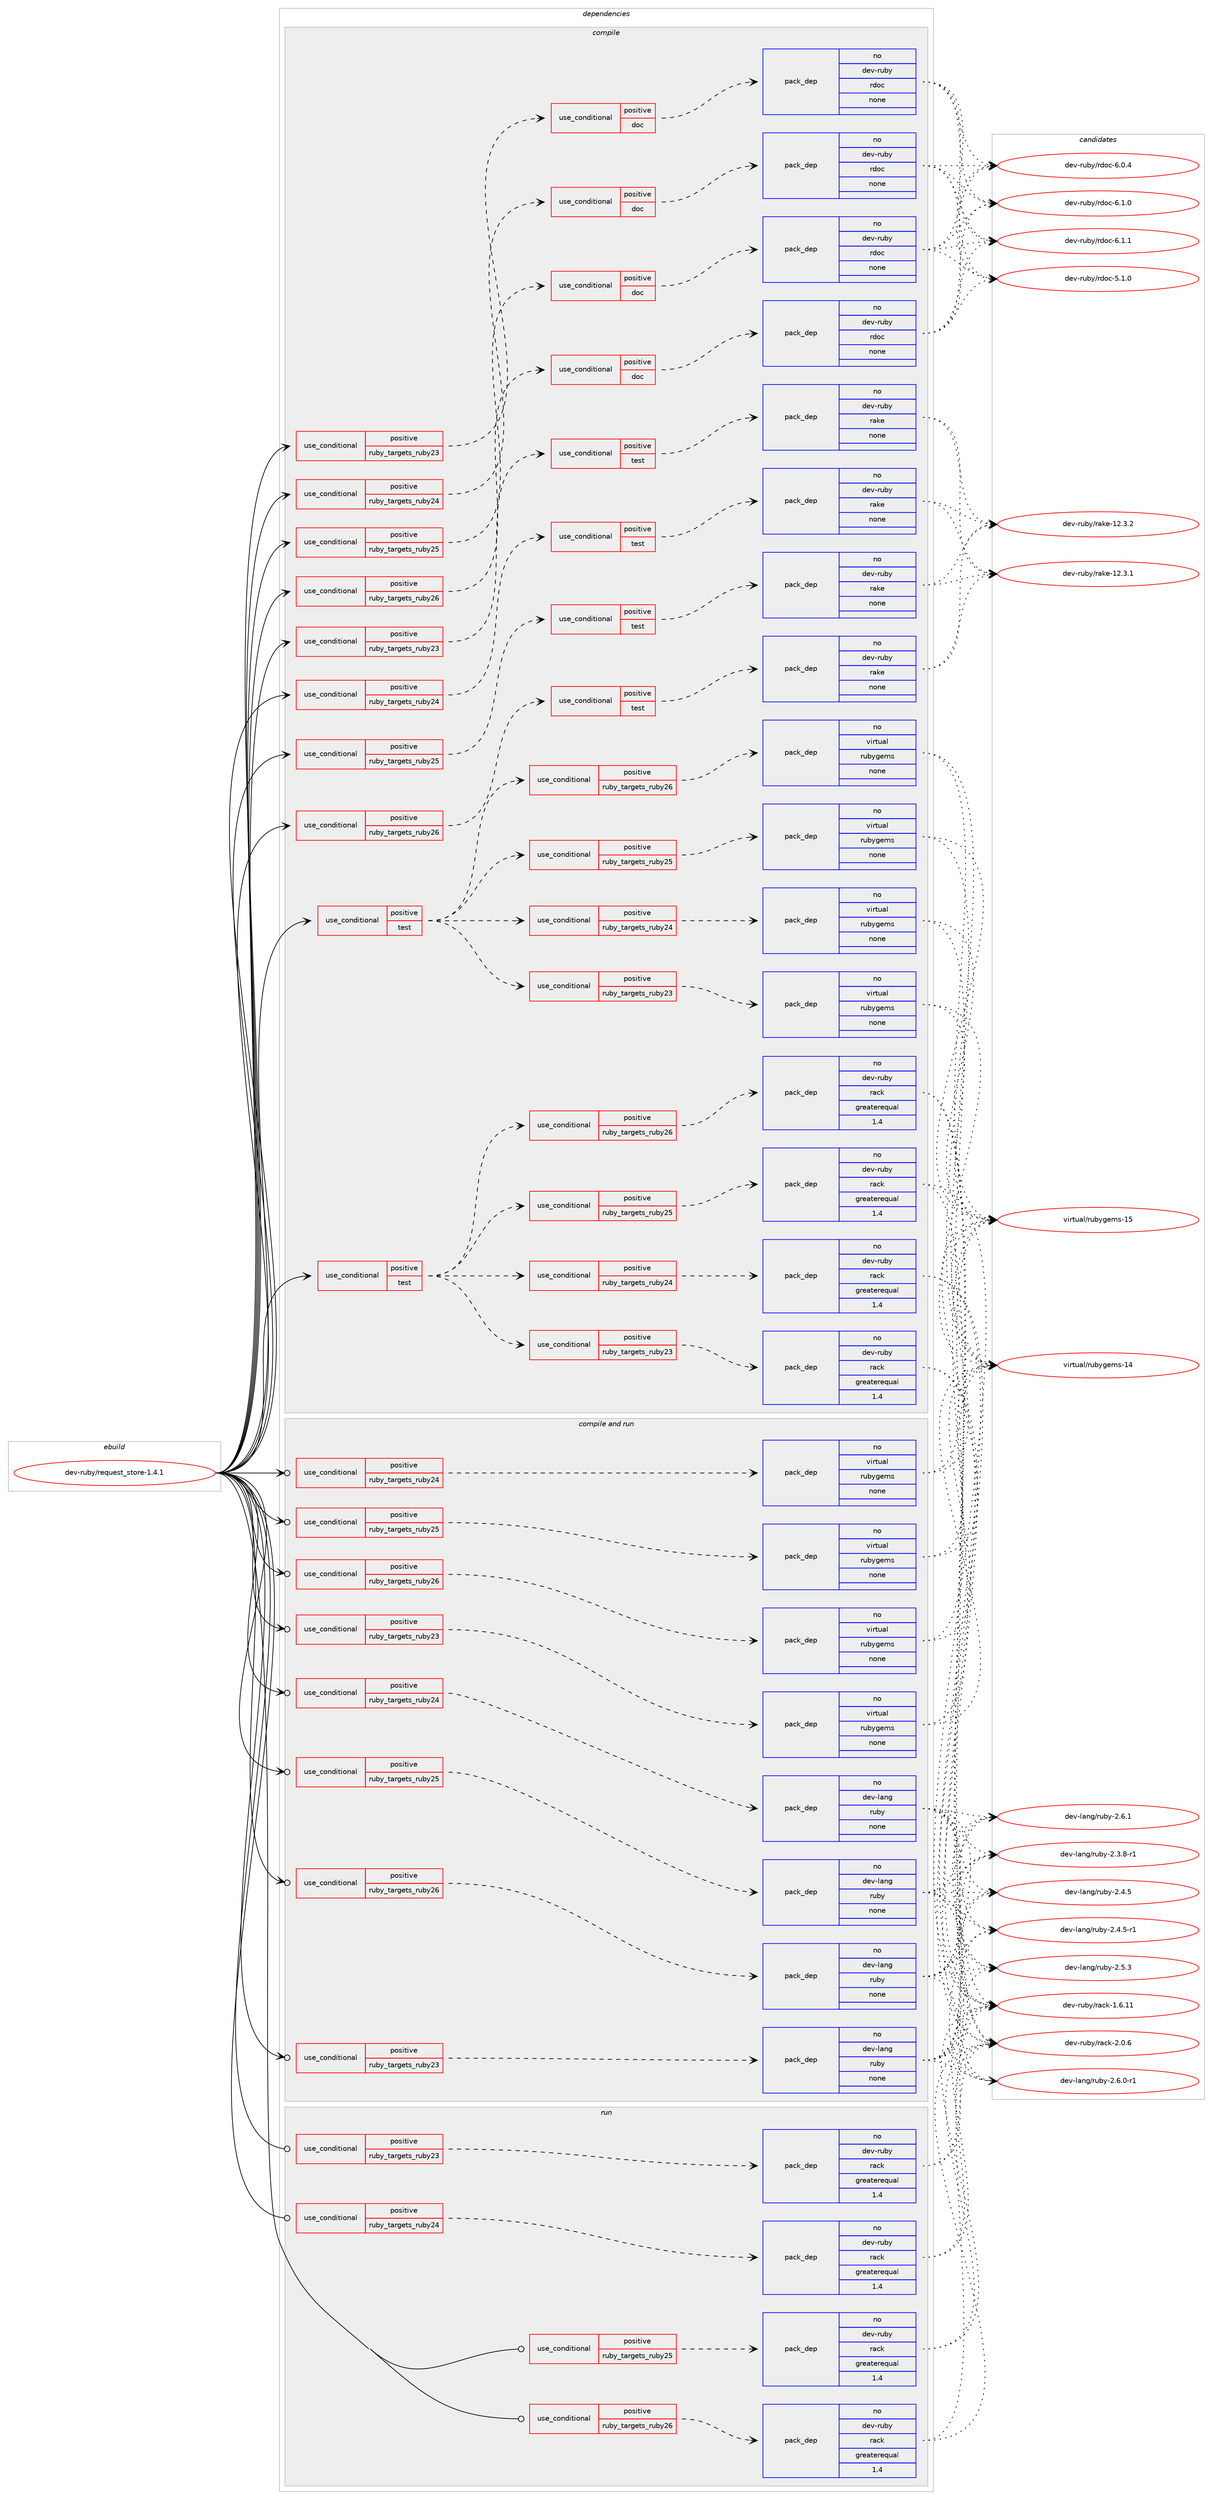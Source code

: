 digraph prolog {

# *************
# Graph options
# *************

newrank=true;
concentrate=true;
compound=true;
graph [rankdir=LR,fontname=Helvetica,fontsize=10,ranksep=1.5];#, ranksep=2.5, nodesep=0.2];
edge  [arrowhead=vee];
node  [fontname=Helvetica,fontsize=10];

# **********
# The ebuild
# **********

subgraph cluster_leftcol {
color=gray;
rank=same;
label=<<i>ebuild</i>>;
id [label="dev-ruby/request_store-1.4.1", color=red, width=4, href="../dev-ruby/request_store-1.4.1.svg"];
}

# ****************
# The dependencies
# ****************

subgraph cluster_midcol {
color=gray;
label=<<i>dependencies</i>>;
subgraph cluster_compile {
fillcolor="#eeeeee";
style=filled;
label=<<i>compile</i>>;
subgraph cond412618 {
dependency1517768 [label=<<TABLE BORDER="0" CELLBORDER="1" CELLSPACING="0" CELLPADDING="4"><TR><TD ROWSPAN="3" CELLPADDING="10">use_conditional</TD></TR><TR><TD>positive</TD></TR><TR><TD>ruby_targets_ruby23</TD></TR></TABLE>>, shape=none, color=red];
subgraph cond412619 {
dependency1517769 [label=<<TABLE BORDER="0" CELLBORDER="1" CELLSPACING="0" CELLPADDING="4"><TR><TD ROWSPAN="3" CELLPADDING="10">use_conditional</TD></TR><TR><TD>positive</TD></TR><TR><TD>doc</TD></TR></TABLE>>, shape=none, color=red];
subgraph pack1081644 {
dependency1517770 [label=<<TABLE BORDER="0" CELLBORDER="1" CELLSPACING="0" CELLPADDING="4" WIDTH="220"><TR><TD ROWSPAN="6" CELLPADDING="30">pack_dep</TD></TR><TR><TD WIDTH="110">no</TD></TR><TR><TD>dev-ruby</TD></TR><TR><TD>rdoc</TD></TR><TR><TD>none</TD></TR><TR><TD></TD></TR></TABLE>>, shape=none, color=blue];
}
dependency1517769:e -> dependency1517770:w [weight=20,style="dashed",arrowhead="vee"];
}
dependency1517768:e -> dependency1517769:w [weight=20,style="dashed",arrowhead="vee"];
}
id:e -> dependency1517768:w [weight=20,style="solid",arrowhead="vee"];
subgraph cond412620 {
dependency1517771 [label=<<TABLE BORDER="0" CELLBORDER="1" CELLSPACING="0" CELLPADDING="4"><TR><TD ROWSPAN="3" CELLPADDING="10">use_conditional</TD></TR><TR><TD>positive</TD></TR><TR><TD>ruby_targets_ruby23</TD></TR></TABLE>>, shape=none, color=red];
subgraph cond412621 {
dependency1517772 [label=<<TABLE BORDER="0" CELLBORDER="1" CELLSPACING="0" CELLPADDING="4"><TR><TD ROWSPAN="3" CELLPADDING="10">use_conditional</TD></TR><TR><TD>positive</TD></TR><TR><TD>test</TD></TR></TABLE>>, shape=none, color=red];
subgraph pack1081645 {
dependency1517773 [label=<<TABLE BORDER="0" CELLBORDER="1" CELLSPACING="0" CELLPADDING="4" WIDTH="220"><TR><TD ROWSPAN="6" CELLPADDING="30">pack_dep</TD></TR><TR><TD WIDTH="110">no</TD></TR><TR><TD>dev-ruby</TD></TR><TR><TD>rake</TD></TR><TR><TD>none</TD></TR><TR><TD></TD></TR></TABLE>>, shape=none, color=blue];
}
dependency1517772:e -> dependency1517773:w [weight=20,style="dashed",arrowhead="vee"];
}
dependency1517771:e -> dependency1517772:w [weight=20,style="dashed",arrowhead="vee"];
}
id:e -> dependency1517771:w [weight=20,style="solid",arrowhead="vee"];
subgraph cond412622 {
dependency1517774 [label=<<TABLE BORDER="0" CELLBORDER="1" CELLSPACING="0" CELLPADDING="4"><TR><TD ROWSPAN="3" CELLPADDING="10">use_conditional</TD></TR><TR><TD>positive</TD></TR><TR><TD>ruby_targets_ruby24</TD></TR></TABLE>>, shape=none, color=red];
subgraph cond412623 {
dependency1517775 [label=<<TABLE BORDER="0" CELLBORDER="1" CELLSPACING="0" CELLPADDING="4"><TR><TD ROWSPAN="3" CELLPADDING="10">use_conditional</TD></TR><TR><TD>positive</TD></TR><TR><TD>doc</TD></TR></TABLE>>, shape=none, color=red];
subgraph pack1081646 {
dependency1517776 [label=<<TABLE BORDER="0" CELLBORDER="1" CELLSPACING="0" CELLPADDING="4" WIDTH="220"><TR><TD ROWSPAN="6" CELLPADDING="30">pack_dep</TD></TR><TR><TD WIDTH="110">no</TD></TR><TR><TD>dev-ruby</TD></TR><TR><TD>rdoc</TD></TR><TR><TD>none</TD></TR><TR><TD></TD></TR></TABLE>>, shape=none, color=blue];
}
dependency1517775:e -> dependency1517776:w [weight=20,style="dashed",arrowhead="vee"];
}
dependency1517774:e -> dependency1517775:w [weight=20,style="dashed",arrowhead="vee"];
}
id:e -> dependency1517774:w [weight=20,style="solid",arrowhead="vee"];
subgraph cond412624 {
dependency1517777 [label=<<TABLE BORDER="0" CELLBORDER="1" CELLSPACING="0" CELLPADDING="4"><TR><TD ROWSPAN="3" CELLPADDING="10">use_conditional</TD></TR><TR><TD>positive</TD></TR><TR><TD>ruby_targets_ruby24</TD></TR></TABLE>>, shape=none, color=red];
subgraph cond412625 {
dependency1517778 [label=<<TABLE BORDER="0" CELLBORDER="1" CELLSPACING="0" CELLPADDING="4"><TR><TD ROWSPAN="3" CELLPADDING="10">use_conditional</TD></TR><TR><TD>positive</TD></TR><TR><TD>test</TD></TR></TABLE>>, shape=none, color=red];
subgraph pack1081647 {
dependency1517779 [label=<<TABLE BORDER="0" CELLBORDER="1" CELLSPACING="0" CELLPADDING="4" WIDTH="220"><TR><TD ROWSPAN="6" CELLPADDING="30">pack_dep</TD></TR><TR><TD WIDTH="110">no</TD></TR><TR><TD>dev-ruby</TD></TR><TR><TD>rake</TD></TR><TR><TD>none</TD></TR><TR><TD></TD></TR></TABLE>>, shape=none, color=blue];
}
dependency1517778:e -> dependency1517779:w [weight=20,style="dashed",arrowhead="vee"];
}
dependency1517777:e -> dependency1517778:w [weight=20,style="dashed",arrowhead="vee"];
}
id:e -> dependency1517777:w [weight=20,style="solid",arrowhead="vee"];
subgraph cond412626 {
dependency1517780 [label=<<TABLE BORDER="0" CELLBORDER="1" CELLSPACING="0" CELLPADDING="4"><TR><TD ROWSPAN="3" CELLPADDING="10">use_conditional</TD></TR><TR><TD>positive</TD></TR><TR><TD>ruby_targets_ruby25</TD></TR></TABLE>>, shape=none, color=red];
subgraph cond412627 {
dependency1517781 [label=<<TABLE BORDER="0" CELLBORDER="1" CELLSPACING="0" CELLPADDING="4"><TR><TD ROWSPAN="3" CELLPADDING="10">use_conditional</TD></TR><TR><TD>positive</TD></TR><TR><TD>doc</TD></TR></TABLE>>, shape=none, color=red];
subgraph pack1081648 {
dependency1517782 [label=<<TABLE BORDER="0" CELLBORDER="1" CELLSPACING="0" CELLPADDING="4" WIDTH="220"><TR><TD ROWSPAN="6" CELLPADDING="30">pack_dep</TD></TR><TR><TD WIDTH="110">no</TD></TR><TR><TD>dev-ruby</TD></TR><TR><TD>rdoc</TD></TR><TR><TD>none</TD></TR><TR><TD></TD></TR></TABLE>>, shape=none, color=blue];
}
dependency1517781:e -> dependency1517782:w [weight=20,style="dashed",arrowhead="vee"];
}
dependency1517780:e -> dependency1517781:w [weight=20,style="dashed",arrowhead="vee"];
}
id:e -> dependency1517780:w [weight=20,style="solid",arrowhead="vee"];
subgraph cond412628 {
dependency1517783 [label=<<TABLE BORDER="0" CELLBORDER="1" CELLSPACING="0" CELLPADDING="4"><TR><TD ROWSPAN="3" CELLPADDING="10">use_conditional</TD></TR><TR><TD>positive</TD></TR><TR><TD>ruby_targets_ruby25</TD></TR></TABLE>>, shape=none, color=red];
subgraph cond412629 {
dependency1517784 [label=<<TABLE BORDER="0" CELLBORDER="1" CELLSPACING="0" CELLPADDING="4"><TR><TD ROWSPAN="3" CELLPADDING="10">use_conditional</TD></TR><TR><TD>positive</TD></TR><TR><TD>test</TD></TR></TABLE>>, shape=none, color=red];
subgraph pack1081649 {
dependency1517785 [label=<<TABLE BORDER="0" CELLBORDER="1" CELLSPACING="0" CELLPADDING="4" WIDTH="220"><TR><TD ROWSPAN="6" CELLPADDING="30">pack_dep</TD></TR><TR><TD WIDTH="110">no</TD></TR><TR><TD>dev-ruby</TD></TR><TR><TD>rake</TD></TR><TR><TD>none</TD></TR><TR><TD></TD></TR></TABLE>>, shape=none, color=blue];
}
dependency1517784:e -> dependency1517785:w [weight=20,style="dashed",arrowhead="vee"];
}
dependency1517783:e -> dependency1517784:w [weight=20,style="dashed",arrowhead="vee"];
}
id:e -> dependency1517783:w [weight=20,style="solid",arrowhead="vee"];
subgraph cond412630 {
dependency1517786 [label=<<TABLE BORDER="0" CELLBORDER="1" CELLSPACING="0" CELLPADDING="4"><TR><TD ROWSPAN="3" CELLPADDING="10">use_conditional</TD></TR><TR><TD>positive</TD></TR><TR><TD>ruby_targets_ruby26</TD></TR></TABLE>>, shape=none, color=red];
subgraph cond412631 {
dependency1517787 [label=<<TABLE BORDER="0" CELLBORDER="1" CELLSPACING="0" CELLPADDING="4"><TR><TD ROWSPAN="3" CELLPADDING="10">use_conditional</TD></TR><TR><TD>positive</TD></TR><TR><TD>doc</TD></TR></TABLE>>, shape=none, color=red];
subgraph pack1081650 {
dependency1517788 [label=<<TABLE BORDER="0" CELLBORDER="1" CELLSPACING="0" CELLPADDING="4" WIDTH="220"><TR><TD ROWSPAN="6" CELLPADDING="30">pack_dep</TD></TR><TR><TD WIDTH="110">no</TD></TR><TR><TD>dev-ruby</TD></TR><TR><TD>rdoc</TD></TR><TR><TD>none</TD></TR><TR><TD></TD></TR></TABLE>>, shape=none, color=blue];
}
dependency1517787:e -> dependency1517788:w [weight=20,style="dashed",arrowhead="vee"];
}
dependency1517786:e -> dependency1517787:w [weight=20,style="dashed",arrowhead="vee"];
}
id:e -> dependency1517786:w [weight=20,style="solid",arrowhead="vee"];
subgraph cond412632 {
dependency1517789 [label=<<TABLE BORDER="0" CELLBORDER="1" CELLSPACING="0" CELLPADDING="4"><TR><TD ROWSPAN="3" CELLPADDING="10">use_conditional</TD></TR><TR><TD>positive</TD></TR><TR><TD>ruby_targets_ruby26</TD></TR></TABLE>>, shape=none, color=red];
subgraph cond412633 {
dependency1517790 [label=<<TABLE BORDER="0" CELLBORDER="1" CELLSPACING="0" CELLPADDING="4"><TR><TD ROWSPAN="3" CELLPADDING="10">use_conditional</TD></TR><TR><TD>positive</TD></TR><TR><TD>test</TD></TR></TABLE>>, shape=none, color=red];
subgraph pack1081651 {
dependency1517791 [label=<<TABLE BORDER="0" CELLBORDER="1" CELLSPACING="0" CELLPADDING="4" WIDTH="220"><TR><TD ROWSPAN="6" CELLPADDING="30">pack_dep</TD></TR><TR><TD WIDTH="110">no</TD></TR><TR><TD>dev-ruby</TD></TR><TR><TD>rake</TD></TR><TR><TD>none</TD></TR><TR><TD></TD></TR></TABLE>>, shape=none, color=blue];
}
dependency1517790:e -> dependency1517791:w [weight=20,style="dashed",arrowhead="vee"];
}
dependency1517789:e -> dependency1517790:w [weight=20,style="dashed",arrowhead="vee"];
}
id:e -> dependency1517789:w [weight=20,style="solid",arrowhead="vee"];
subgraph cond412634 {
dependency1517792 [label=<<TABLE BORDER="0" CELLBORDER="1" CELLSPACING="0" CELLPADDING="4"><TR><TD ROWSPAN="3" CELLPADDING="10">use_conditional</TD></TR><TR><TD>positive</TD></TR><TR><TD>test</TD></TR></TABLE>>, shape=none, color=red];
subgraph cond412635 {
dependency1517793 [label=<<TABLE BORDER="0" CELLBORDER="1" CELLSPACING="0" CELLPADDING="4"><TR><TD ROWSPAN="3" CELLPADDING="10">use_conditional</TD></TR><TR><TD>positive</TD></TR><TR><TD>ruby_targets_ruby23</TD></TR></TABLE>>, shape=none, color=red];
subgraph pack1081652 {
dependency1517794 [label=<<TABLE BORDER="0" CELLBORDER="1" CELLSPACING="0" CELLPADDING="4" WIDTH="220"><TR><TD ROWSPAN="6" CELLPADDING="30">pack_dep</TD></TR><TR><TD WIDTH="110">no</TD></TR><TR><TD>dev-ruby</TD></TR><TR><TD>rack</TD></TR><TR><TD>greaterequal</TD></TR><TR><TD>1.4</TD></TR></TABLE>>, shape=none, color=blue];
}
dependency1517793:e -> dependency1517794:w [weight=20,style="dashed",arrowhead="vee"];
}
dependency1517792:e -> dependency1517793:w [weight=20,style="dashed",arrowhead="vee"];
subgraph cond412636 {
dependency1517795 [label=<<TABLE BORDER="0" CELLBORDER="1" CELLSPACING="0" CELLPADDING="4"><TR><TD ROWSPAN="3" CELLPADDING="10">use_conditional</TD></TR><TR><TD>positive</TD></TR><TR><TD>ruby_targets_ruby24</TD></TR></TABLE>>, shape=none, color=red];
subgraph pack1081653 {
dependency1517796 [label=<<TABLE BORDER="0" CELLBORDER="1" CELLSPACING="0" CELLPADDING="4" WIDTH="220"><TR><TD ROWSPAN="6" CELLPADDING="30">pack_dep</TD></TR><TR><TD WIDTH="110">no</TD></TR><TR><TD>dev-ruby</TD></TR><TR><TD>rack</TD></TR><TR><TD>greaterequal</TD></TR><TR><TD>1.4</TD></TR></TABLE>>, shape=none, color=blue];
}
dependency1517795:e -> dependency1517796:w [weight=20,style="dashed",arrowhead="vee"];
}
dependency1517792:e -> dependency1517795:w [weight=20,style="dashed",arrowhead="vee"];
subgraph cond412637 {
dependency1517797 [label=<<TABLE BORDER="0" CELLBORDER="1" CELLSPACING="0" CELLPADDING="4"><TR><TD ROWSPAN="3" CELLPADDING="10">use_conditional</TD></TR><TR><TD>positive</TD></TR><TR><TD>ruby_targets_ruby25</TD></TR></TABLE>>, shape=none, color=red];
subgraph pack1081654 {
dependency1517798 [label=<<TABLE BORDER="0" CELLBORDER="1" CELLSPACING="0" CELLPADDING="4" WIDTH="220"><TR><TD ROWSPAN="6" CELLPADDING="30">pack_dep</TD></TR><TR><TD WIDTH="110">no</TD></TR><TR><TD>dev-ruby</TD></TR><TR><TD>rack</TD></TR><TR><TD>greaterequal</TD></TR><TR><TD>1.4</TD></TR></TABLE>>, shape=none, color=blue];
}
dependency1517797:e -> dependency1517798:w [weight=20,style="dashed",arrowhead="vee"];
}
dependency1517792:e -> dependency1517797:w [weight=20,style="dashed",arrowhead="vee"];
subgraph cond412638 {
dependency1517799 [label=<<TABLE BORDER="0" CELLBORDER="1" CELLSPACING="0" CELLPADDING="4"><TR><TD ROWSPAN="3" CELLPADDING="10">use_conditional</TD></TR><TR><TD>positive</TD></TR><TR><TD>ruby_targets_ruby26</TD></TR></TABLE>>, shape=none, color=red];
subgraph pack1081655 {
dependency1517800 [label=<<TABLE BORDER="0" CELLBORDER="1" CELLSPACING="0" CELLPADDING="4" WIDTH="220"><TR><TD ROWSPAN="6" CELLPADDING="30">pack_dep</TD></TR><TR><TD WIDTH="110">no</TD></TR><TR><TD>dev-ruby</TD></TR><TR><TD>rack</TD></TR><TR><TD>greaterequal</TD></TR><TR><TD>1.4</TD></TR></TABLE>>, shape=none, color=blue];
}
dependency1517799:e -> dependency1517800:w [weight=20,style="dashed",arrowhead="vee"];
}
dependency1517792:e -> dependency1517799:w [weight=20,style="dashed",arrowhead="vee"];
}
id:e -> dependency1517792:w [weight=20,style="solid",arrowhead="vee"];
subgraph cond412639 {
dependency1517801 [label=<<TABLE BORDER="0" CELLBORDER="1" CELLSPACING="0" CELLPADDING="4"><TR><TD ROWSPAN="3" CELLPADDING="10">use_conditional</TD></TR><TR><TD>positive</TD></TR><TR><TD>test</TD></TR></TABLE>>, shape=none, color=red];
subgraph cond412640 {
dependency1517802 [label=<<TABLE BORDER="0" CELLBORDER="1" CELLSPACING="0" CELLPADDING="4"><TR><TD ROWSPAN="3" CELLPADDING="10">use_conditional</TD></TR><TR><TD>positive</TD></TR><TR><TD>ruby_targets_ruby23</TD></TR></TABLE>>, shape=none, color=red];
subgraph pack1081656 {
dependency1517803 [label=<<TABLE BORDER="0" CELLBORDER="1" CELLSPACING="0" CELLPADDING="4" WIDTH="220"><TR><TD ROWSPAN="6" CELLPADDING="30">pack_dep</TD></TR><TR><TD WIDTH="110">no</TD></TR><TR><TD>virtual</TD></TR><TR><TD>rubygems</TD></TR><TR><TD>none</TD></TR><TR><TD></TD></TR></TABLE>>, shape=none, color=blue];
}
dependency1517802:e -> dependency1517803:w [weight=20,style="dashed",arrowhead="vee"];
}
dependency1517801:e -> dependency1517802:w [weight=20,style="dashed",arrowhead="vee"];
subgraph cond412641 {
dependency1517804 [label=<<TABLE BORDER="0" CELLBORDER="1" CELLSPACING="0" CELLPADDING="4"><TR><TD ROWSPAN="3" CELLPADDING="10">use_conditional</TD></TR><TR><TD>positive</TD></TR><TR><TD>ruby_targets_ruby24</TD></TR></TABLE>>, shape=none, color=red];
subgraph pack1081657 {
dependency1517805 [label=<<TABLE BORDER="0" CELLBORDER="1" CELLSPACING="0" CELLPADDING="4" WIDTH="220"><TR><TD ROWSPAN="6" CELLPADDING="30">pack_dep</TD></TR><TR><TD WIDTH="110">no</TD></TR><TR><TD>virtual</TD></TR><TR><TD>rubygems</TD></TR><TR><TD>none</TD></TR><TR><TD></TD></TR></TABLE>>, shape=none, color=blue];
}
dependency1517804:e -> dependency1517805:w [weight=20,style="dashed",arrowhead="vee"];
}
dependency1517801:e -> dependency1517804:w [weight=20,style="dashed",arrowhead="vee"];
subgraph cond412642 {
dependency1517806 [label=<<TABLE BORDER="0" CELLBORDER="1" CELLSPACING="0" CELLPADDING="4"><TR><TD ROWSPAN="3" CELLPADDING="10">use_conditional</TD></TR><TR><TD>positive</TD></TR><TR><TD>ruby_targets_ruby25</TD></TR></TABLE>>, shape=none, color=red];
subgraph pack1081658 {
dependency1517807 [label=<<TABLE BORDER="0" CELLBORDER="1" CELLSPACING="0" CELLPADDING="4" WIDTH="220"><TR><TD ROWSPAN="6" CELLPADDING="30">pack_dep</TD></TR><TR><TD WIDTH="110">no</TD></TR><TR><TD>virtual</TD></TR><TR><TD>rubygems</TD></TR><TR><TD>none</TD></TR><TR><TD></TD></TR></TABLE>>, shape=none, color=blue];
}
dependency1517806:e -> dependency1517807:w [weight=20,style="dashed",arrowhead="vee"];
}
dependency1517801:e -> dependency1517806:w [weight=20,style="dashed",arrowhead="vee"];
subgraph cond412643 {
dependency1517808 [label=<<TABLE BORDER="0" CELLBORDER="1" CELLSPACING="0" CELLPADDING="4"><TR><TD ROWSPAN="3" CELLPADDING="10">use_conditional</TD></TR><TR><TD>positive</TD></TR><TR><TD>ruby_targets_ruby26</TD></TR></TABLE>>, shape=none, color=red];
subgraph pack1081659 {
dependency1517809 [label=<<TABLE BORDER="0" CELLBORDER="1" CELLSPACING="0" CELLPADDING="4" WIDTH="220"><TR><TD ROWSPAN="6" CELLPADDING="30">pack_dep</TD></TR><TR><TD WIDTH="110">no</TD></TR><TR><TD>virtual</TD></TR><TR><TD>rubygems</TD></TR><TR><TD>none</TD></TR><TR><TD></TD></TR></TABLE>>, shape=none, color=blue];
}
dependency1517808:e -> dependency1517809:w [weight=20,style="dashed",arrowhead="vee"];
}
dependency1517801:e -> dependency1517808:w [weight=20,style="dashed",arrowhead="vee"];
}
id:e -> dependency1517801:w [weight=20,style="solid",arrowhead="vee"];
}
subgraph cluster_compileandrun {
fillcolor="#eeeeee";
style=filled;
label=<<i>compile and run</i>>;
subgraph cond412644 {
dependency1517810 [label=<<TABLE BORDER="0" CELLBORDER="1" CELLSPACING="0" CELLPADDING="4"><TR><TD ROWSPAN="3" CELLPADDING="10">use_conditional</TD></TR><TR><TD>positive</TD></TR><TR><TD>ruby_targets_ruby23</TD></TR></TABLE>>, shape=none, color=red];
subgraph pack1081660 {
dependency1517811 [label=<<TABLE BORDER="0" CELLBORDER="1" CELLSPACING="0" CELLPADDING="4" WIDTH="220"><TR><TD ROWSPAN="6" CELLPADDING="30">pack_dep</TD></TR><TR><TD WIDTH="110">no</TD></TR><TR><TD>dev-lang</TD></TR><TR><TD>ruby</TD></TR><TR><TD>none</TD></TR><TR><TD></TD></TR></TABLE>>, shape=none, color=blue];
}
dependency1517810:e -> dependency1517811:w [weight=20,style="dashed",arrowhead="vee"];
}
id:e -> dependency1517810:w [weight=20,style="solid",arrowhead="odotvee"];
subgraph cond412645 {
dependency1517812 [label=<<TABLE BORDER="0" CELLBORDER="1" CELLSPACING="0" CELLPADDING="4"><TR><TD ROWSPAN="3" CELLPADDING="10">use_conditional</TD></TR><TR><TD>positive</TD></TR><TR><TD>ruby_targets_ruby23</TD></TR></TABLE>>, shape=none, color=red];
subgraph pack1081661 {
dependency1517813 [label=<<TABLE BORDER="0" CELLBORDER="1" CELLSPACING="0" CELLPADDING="4" WIDTH="220"><TR><TD ROWSPAN="6" CELLPADDING="30">pack_dep</TD></TR><TR><TD WIDTH="110">no</TD></TR><TR><TD>virtual</TD></TR><TR><TD>rubygems</TD></TR><TR><TD>none</TD></TR><TR><TD></TD></TR></TABLE>>, shape=none, color=blue];
}
dependency1517812:e -> dependency1517813:w [weight=20,style="dashed",arrowhead="vee"];
}
id:e -> dependency1517812:w [weight=20,style="solid",arrowhead="odotvee"];
subgraph cond412646 {
dependency1517814 [label=<<TABLE BORDER="0" CELLBORDER="1" CELLSPACING="0" CELLPADDING="4"><TR><TD ROWSPAN="3" CELLPADDING="10">use_conditional</TD></TR><TR><TD>positive</TD></TR><TR><TD>ruby_targets_ruby24</TD></TR></TABLE>>, shape=none, color=red];
subgraph pack1081662 {
dependency1517815 [label=<<TABLE BORDER="0" CELLBORDER="1" CELLSPACING="0" CELLPADDING="4" WIDTH="220"><TR><TD ROWSPAN="6" CELLPADDING="30">pack_dep</TD></TR><TR><TD WIDTH="110">no</TD></TR><TR><TD>dev-lang</TD></TR><TR><TD>ruby</TD></TR><TR><TD>none</TD></TR><TR><TD></TD></TR></TABLE>>, shape=none, color=blue];
}
dependency1517814:e -> dependency1517815:w [weight=20,style="dashed",arrowhead="vee"];
}
id:e -> dependency1517814:w [weight=20,style="solid",arrowhead="odotvee"];
subgraph cond412647 {
dependency1517816 [label=<<TABLE BORDER="0" CELLBORDER="1" CELLSPACING="0" CELLPADDING="4"><TR><TD ROWSPAN="3" CELLPADDING="10">use_conditional</TD></TR><TR><TD>positive</TD></TR><TR><TD>ruby_targets_ruby24</TD></TR></TABLE>>, shape=none, color=red];
subgraph pack1081663 {
dependency1517817 [label=<<TABLE BORDER="0" CELLBORDER="1" CELLSPACING="0" CELLPADDING="4" WIDTH="220"><TR><TD ROWSPAN="6" CELLPADDING="30">pack_dep</TD></TR><TR><TD WIDTH="110">no</TD></TR><TR><TD>virtual</TD></TR><TR><TD>rubygems</TD></TR><TR><TD>none</TD></TR><TR><TD></TD></TR></TABLE>>, shape=none, color=blue];
}
dependency1517816:e -> dependency1517817:w [weight=20,style="dashed",arrowhead="vee"];
}
id:e -> dependency1517816:w [weight=20,style="solid",arrowhead="odotvee"];
subgraph cond412648 {
dependency1517818 [label=<<TABLE BORDER="0" CELLBORDER="1" CELLSPACING="0" CELLPADDING="4"><TR><TD ROWSPAN="3" CELLPADDING="10">use_conditional</TD></TR><TR><TD>positive</TD></TR><TR><TD>ruby_targets_ruby25</TD></TR></TABLE>>, shape=none, color=red];
subgraph pack1081664 {
dependency1517819 [label=<<TABLE BORDER="0" CELLBORDER="1" CELLSPACING="0" CELLPADDING="4" WIDTH="220"><TR><TD ROWSPAN="6" CELLPADDING="30">pack_dep</TD></TR><TR><TD WIDTH="110">no</TD></TR><TR><TD>dev-lang</TD></TR><TR><TD>ruby</TD></TR><TR><TD>none</TD></TR><TR><TD></TD></TR></TABLE>>, shape=none, color=blue];
}
dependency1517818:e -> dependency1517819:w [weight=20,style="dashed",arrowhead="vee"];
}
id:e -> dependency1517818:w [weight=20,style="solid",arrowhead="odotvee"];
subgraph cond412649 {
dependency1517820 [label=<<TABLE BORDER="0" CELLBORDER="1" CELLSPACING="0" CELLPADDING="4"><TR><TD ROWSPAN="3" CELLPADDING="10">use_conditional</TD></TR><TR><TD>positive</TD></TR><TR><TD>ruby_targets_ruby25</TD></TR></TABLE>>, shape=none, color=red];
subgraph pack1081665 {
dependency1517821 [label=<<TABLE BORDER="0" CELLBORDER="1" CELLSPACING="0" CELLPADDING="4" WIDTH="220"><TR><TD ROWSPAN="6" CELLPADDING="30">pack_dep</TD></TR><TR><TD WIDTH="110">no</TD></TR><TR><TD>virtual</TD></TR><TR><TD>rubygems</TD></TR><TR><TD>none</TD></TR><TR><TD></TD></TR></TABLE>>, shape=none, color=blue];
}
dependency1517820:e -> dependency1517821:w [weight=20,style="dashed",arrowhead="vee"];
}
id:e -> dependency1517820:w [weight=20,style="solid",arrowhead="odotvee"];
subgraph cond412650 {
dependency1517822 [label=<<TABLE BORDER="0" CELLBORDER="1" CELLSPACING="0" CELLPADDING="4"><TR><TD ROWSPAN="3" CELLPADDING="10">use_conditional</TD></TR><TR><TD>positive</TD></TR><TR><TD>ruby_targets_ruby26</TD></TR></TABLE>>, shape=none, color=red];
subgraph pack1081666 {
dependency1517823 [label=<<TABLE BORDER="0" CELLBORDER="1" CELLSPACING="0" CELLPADDING="4" WIDTH="220"><TR><TD ROWSPAN="6" CELLPADDING="30">pack_dep</TD></TR><TR><TD WIDTH="110">no</TD></TR><TR><TD>dev-lang</TD></TR><TR><TD>ruby</TD></TR><TR><TD>none</TD></TR><TR><TD></TD></TR></TABLE>>, shape=none, color=blue];
}
dependency1517822:e -> dependency1517823:w [weight=20,style="dashed",arrowhead="vee"];
}
id:e -> dependency1517822:w [weight=20,style="solid",arrowhead="odotvee"];
subgraph cond412651 {
dependency1517824 [label=<<TABLE BORDER="0" CELLBORDER="1" CELLSPACING="0" CELLPADDING="4"><TR><TD ROWSPAN="3" CELLPADDING="10">use_conditional</TD></TR><TR><TD>positive</TD></TR><TR><TD>ruby_targets_ruby26</TD></TR></TABLE>>, shape=none, color=red];
subgraph pack1081667 {
dependency1517825 [label=<<TABLE BORDER="0" CELLBORDER="1" CELLSPACING="0" CELLPADDING="4" WIDTH="220"><TR><TD ROWSPAN="6" CELLPADDING="30">pack_dep</TD></TR><TR><TD WIDTH="110">no</TD></TR><TR><TD>virtual</TD></TR><TR><TD>rubygems</TD></TR><TR><TD>none</TD></TR><TR><TD></TD></TR></TABLE>>, shape=none, color=blue];
}
dependency1517824:e -> dependency1517825:w [weight=20,style="dashed",arrowhead="vee"];
}
id:e -> dependency1517824:w [weight=20,style="solid",arrowhead="odotvee"];
}
subgraph cluster_run {
fillcolor="#eeeeee";
style=filled;
label=<<i>run</i>>;
subgraph cond412652 {
dependency1517826 [label=<<TABLE BORDER="0" CELLBORDER="1" CELLSPACING="0" CELLPADDING="4"><TR><TD ROWSPAN="3" CELLPADDING="10">use_conditional</TD></TR><TR><TD>positive</TD></TR><TR><TD>ruby_targets_ruby23</TD></TR></TABLE>>, shape=none, color=red];
subgraph pack1081668 {
dependency1517827 [label=<<TABLE BORDER="0" CELLBORDER="1" CELLSPACING="0" CELLPADDING="4" WIDTH="220"><TR><TD ROWSPAN="6" CELLPADDING="30">pack_dep</TD></TR><TR><TD WIDTH="110">no</TD></TR><TR><TD>dev-ruby</TD></TR><TR><TD>rack</TD></TR><TR><TD>greaterequal</TD></TR><TR><TD>1.4</TD></TR></TABLE>>, shape=none, color=blue];
}
dependency1517826:e -> dependency1517827:w [weight=20,style="dashed",arrowhead="vee"];
}
id:e -> dependency1517826:w [weight=20,style="solid",arrowhead="odot"];
subgraph cond412653 {
dependency1517828 [label=<<TABLE BORDER="0" CELLBORDER="1" CELLSPACING="0" CELLPADDING="4"><TR><TD ROWSPAN="3" CELLPADDING="10">use_conditional</TD></TR><TR><TD>positive</TD></TR><TR><TD>ruby_targets_ruby24</TD></TR></TABLE>>, shape=none, color=red];
subgraph pack1081669 {
dependency1517829 [label=<<TABLE BORDER="0" CELLBORDER="1" CELLSPACING="0" CELLPADDING="4" WIDTH="220"><TR><TD ROWSPAN="6" CELLPADDING="30">pack_dep</TD></TR><TR><TD WIDTH="110">no</TD></TR><TR><TD>dev-ruby</TD></TR><TR><TD>rack</TD></TR><TR><TD>greaterequal</TD></TR><TR><TD>1.4</TD></TR></TABLE>>, shape=none, color=blue];
}
dependency1517828:e -> dependency1517829:w [weight=20,style="dashed",arrowhead="vee"];
}
id:e -> dependency1517828:w [weight=20,style="solid",arrowhead="odot"];
subgraph cond412654 {
dependency1517830 [label=<<TABLE BORDER="0" CELLBORDER="1" CELLSPACING="0" CELLPADDING="4"><TR><TD ROWSPAN="3" CELLPADDING="10">use_conditional</TD></TR><TR><TD>positive</TD></TR><TR><TD>ruby_targets_ruby25</TD></TR></TABLE>>, shape=none, color=red];
subgraph pack1081670 {
dependency1517831 [label=<<TABLE BORDER="0" CELLBORDER="1" CELLSPACING="0" CELLPADDING="4" WIDTH="220"><TR><TD ROWSPAN="6" CELLPADDING="30">pack_dep</TD></TR><TR><TD WIDTH="110">no</TD></TR><TR><TD>dev-ruby</TD></TR><TR><TD>rack</TD></TR><TR><TD>greaterequal</TD></TR><TR><TD>1.4</TD></TR></TABLE>>, shape=none, color=blue];
}
dependency1517830:e -> dependency1517831:w [weight=20,style="dashed",arrowhead="vee"];
}
id:e -> dependency1517830:w [weight=20,style="solid",arrowhead="odot"];
subgraph cond412655 {
dependency1517832 [label=<<TABLE BORDER="0" CELLBORDER="1" CELLSPACING="0" CELLPADDING="4"><TR><TD ROWSPAN="3" CELLPADDING="10">use_conditional</TD></TR><TR><TD>positive</TD></TR><TR><TD>ruby_targets_ruby26</TD></TR></TABLE>>, shape=none, color=red];
subgraph pack1081671 {
dependency1517833 [label=<<TABLE BORDER="0" CELLBORDER="1" CELLSPACING="0" CELLPADDING="4" WIDTH="220"><TR><TD ROWSPAN="6" CELLPADDING="30">pack_dep</TD></TR><TR><TD WIDTH="110">no</TD></TR><TR><TD>dev-ruby</TD></TR><TR><TD>rack</TD></TR><TR><TD>greaterequal</TD></TR><TR><TD>1.4</TD></TR></TABLE>>, shape=none, color=blue];
}
dependency1517832:e -> dependency1517833:w [weight=20,style="dashed",arrowhead="vee"];
}
id:e -> dependency1517832:w [weight=20,style="solid",arrowhead="odot"];
}
}

# **************
# The candidates
# **************

subgraph cluster_choices {
rank=same;
color=gray;
label=<<i>candidates</i>>;

subgraph choice1081644 {
color=black;
nodesep=1;
choice10010111845114117981214711410011199455346494648 [label="dev-ruby/rdoc-5.1.0", color=red, width=4,href="../dev-ruby/rdoc-5.1.0.svg"];
choice10010111845114117981214711410011199455446484652 [label="dev-ruby/rdoc-6.0.4", color=red, width=4,href="../dev-ruby/rdoc-6.0.4.svg"];
choice10010111845114117981214711410011199455446494648 [label="dev-ruby/rdoc-6.1.0", color=red, width=4,href="../dev-ruby/rdoc-6.1.0.svg"];
choice10010111845114117981214711410011199455446494649 [label="dev-ruby/rdoc-6.1.1", color=red, width=4,href="../dev-ruby/rdoc-6.1.1.svg"];
dependency1517770:e -> choice10010111845114117981214711410011199455346494648:w [style=dotted,weight="100"];
dependency1517770:e -> choice10010111845114117981214711410011199455446484652:w [style=dotted,weight="100"];
dependency1517770:e -> choice10010111845114117981214711410011199455446494648:w [style=dotted,weight="100"];
dependency1517770:e -> choice10010111845114117981214711410011199455446494649:w [style=dotted,weight="100"];
}
subgraph choice1081645 {
color=black;
nodesep=1;
choice1001011184511411798121471149710710145495046514649 [label="dev-ruby/rake-12.3.1", color=red, width=4,href="../dev-ruby/rake-12.3.1.svg"];
choice1001011184511411798121471149710710145495046514650 [label="dev-ruby/rake-12.3.2", color=red, width=4,href="../dev-ruby/rake-12.3.2.svg"];
dependency1517773:e -> choice1001011184511411798121471149710710145495046514649:w [style=dotted,weight="100"];
dependency1517773:e -> choice1001011184511411798121471149710710145495046514650:w [style=dotted,weight="100"];
}
subgraph choice1081646 {
color=black;
nodesep=1;
choice10010111845114117981214711410011199455346494648 [label="dev-ruby/rdoc-5.1.0", color=red, width=4,href="../dev-ruby/rdoc-5.1.0.svg"];
choice10010111845114117981214711410011199455446484652 [label="dev-ruby/rdoc-6.0.4", color=red, width=4,href="../dev-ruby/rdoc-6.0.4.svg"];
choice10010111845114117981214711410011199455446494648 [label="dev-ruby/rdoc-6.1.0", color=red, width=4,href="../dev-ruby/rdoc-6.1.0.svg"];
choice10010111845114117981214711410011199455446494649 [label="dev-ruby/rdoc-6.1.1", color=red, width=4,href="../dev-ruby/rdoc-6.1.1.svg"];
dependency1517776:e -> choice10010111845114117981214711410011199455346494648:w [style=dotted,weight="100"];
dependency1517776:e -> choice10010111845114117981214711410011199455446484652:w [style=dotted,weight="100"];
dependency1517776:e -> choice10010111845114117981214711410011199455446494648:w [style=dotted,weight="100"];
dependency1517776:e -> choice10010111845114117981214711410011199455446494649:w [style=dotted,weight="100"];
}
subgraph choice1081647 {
color=black;
nodesep=1;
choice1001011184511411798121471149710710145495046514649 [label="dev-ruby/rake-12.3.1", color=red, width=4,href="../dev-ruby/rake-12.3.1.svg"];
choice1001011184511411798121471149710710145495046514650 [label="dev-ruby/rake-12.3.2", color=red, width=4,href="../dev-ruby/rake-12.3.2.svg"];
dependency1517779:e -> choice1001011184511411798121471149710710145495046514649:w [style=dotted,weight="100"];
dependency1517779:e -> choice1001011184511411798121471149710710145495046514650:w [style=dotted,weight="100"];
}
subgraph choice1081648 {
color=black;
nodesep=1;
choice10010111845114117981214711410011199455346494648 [label="dev-ruby/rdoc-5.1.0", color=red, width=4,href="../dev-ruby/rdoc-5.1.0.svg"];
choice10010111845114117981214711410011199455446484652 [label="dev-ruby/rdoc-6.0.4", color=red, width=4,href="../dev-ruby/rdoc-6.0.4.svg"];
choice10010111845114117981214711410011199455446494648 [label="dev-ruby/rdoc-6.1.0", color=red, width=4,href="../dev-ruby/rdoc-6.1.0.svg"];
choice10010111845114117981214711410011199455446494649 [label="dev-ruby/rdoc-6.1.1", color=red, width=4,href="../dev-ruby/rdoc-6.1.1.svg"];
dependency1517782:e -> choice10010111845114117981214711410011199455346494648:w [style=dotted,weight="100"];
dependency1517782:e -> choice10010111845114117981214711410011199455446484652:w [style=dotted,weight="100"];
dependency1517782:e -> choice10010111845114117981214711410011199455446494648:w [style=dotted,weight="100"];
dependency1517782:e -> choice10010111845114117981214711410011199455446494649:w [style=dotted,weight="100"];
}
subgraph choice1081649 {
color=black;
nodesep=1;
choice1001011184511411798121471149710710145495046514649 [label="dev-ruby/rake-12.3.1", color=red, width=4,href="../dev-ruby/rake-12.3.1.svg"];
choice1001011184511411798121471149710710145495046514650 [label="dev-ruby/rake-12.3.2", color=red, width=4,href="../dev-ruby/rake-12.3.2.svg"];
dependency1517785:e -> choice1001011184511411798121471149710710145495046514649:w [style=dotted,weight="100"];
dependency1517785:e -> choice1001011184511411798121471149710710145495046514650:w [style=dotted,weight="100"];
}
subgraph choice1081650 {
color=black;
nodesep=1;
choice10010111845114117981214711410011199455346494648 [label="dev-ruby/rdoc-5.1.0", color=red, width=4,href="../dev-ruby/rdoc-5.1.0.svg"];
choice10010111845114117981214711410011199455446484652 [label="dev-ruby/rdoc-6.0.4", color=red, width=4,href="../dev-ruby/rdoc-6.0.4.svg"];
choice10010111845114117981214711410011199455446494648 [label="dev-ruby/rdoc-6.1.0", color=red, width=4,href="../dev-ruby/rdoc-6.1.0.svg"];
choice10010111845114117981214711410011199455446494649 [label="dev-ruby/rdoc-6.1.1", color=red, width=4,href="../dev-ruby/rdoc-6.1.1.svg"];
dependency1517788:e -> choice10010111845114117981214711410011199455346494648:w [style=dotted,weight="100"];
dependency1517788:e -> choice10010111845114117981214711410011199455446484652:w [style=dotted,weight="100"];
dependency1517788:e -> choice10010111845114117981214711410011199455446494648:w [style=dotted,weight="100"];
dependency1517788:e -> choice10010111845114117981214711410011199455446494649:w [style=dotted,weight="100"];
}
subgraph choice1081651 {
color=black;
nodesep=1;
choice1001011184511411798121471149710710145495046514649 [label="dev-ruby/rake-12.3.1", color=red, width=4,href="../dev-ruby/rake-12.3.1.svg"];
choice1001011184511411798121471149710710145495046514650 [label="dev-ruby/rake-12.3.2", color=red, width=4,href="../dev-ruby/rake-12.3.2.svg"];
dependency1517791:e -> choice1001011184511411798121471149710710145495046514649:w [style=dotted,weight="100"];
dependency1517791:e -> choice1001011184511411798121471149710710145495046514650:w [style=dotted,weight="100"];
}
subgraph choice1081652 {
color=black;
nodesep=1;
choice100101118451141179812147114979910745494654464949 [label="dev-ruby/rack-1.6.11", color=red, width=4,href="../dev-ruby/rack-1.6.11.svg"];
choice1001011184511411798121471149799107455046484654 [label="dev-ruby/rack-2.0.6", color=red, width=4,href="../dev-ruby/rack-2.0.6.svg"];
dependency1517794:e -> choice100101118451141179812147114979910745494654464949:w [style=dotted,weight="100"];
dependency1517794:e -> choice1001011184511411798121471149799107455046484654:w [style=dotted,weight="100"];
}
subgraph choice1081653 {
color=black;
nodesep=1;
choice100101118451141179812147114979910745494654464949 [label="dev-ruby/rack-1.6.11", color=red, width=4,href="../dev-ruby/rack-1.6.11.svg"];
choice1001011184511411798121471149799107455046484654 [label="dev-ruby/rack-2.0.6", color=red, width=4,href="../dev-ruby/rack-2.0.6.svg"];
dependency1517796:e -> choice100101118451141179812147114979910745494654464949:w [style=dotted,weight="100"];
dependency1517796:e -> choice1001011184511411798121471149799107455046484654:w [style=dotted,weight="100"];
}
subgraph choice1081654 {
color=black;
nodesep=1;
choice100101118451141179812147114979910745494654464949 [label="dev-ruby/rack-1.6.11", color=red, width=4,href="../dev-ruby/rack-1.6.11.svg"];
choice1001011184511411798121471149799107455046484654 [label="dev-ruby/rack-2.0.6", color=red, width=4,href="../dev-ruby/rack-2.0.6.svg"];
dependency1517798:e -> choice100101118451141179812147114979910745494654464949:w [style=dotted,weight="100"];
dependency1517798:e -> choice1001011184511411798121471149799107455046484654:w [style=dotted,weight="100"];
}
subgraph choice1081655 {
color=black;
nodesep=1;
choice100101118451141179812147114979910745494654464949 [label="dev-ruby/rack-1.6.11", color=red, width=4,href="../dev-ruby/rack-1.6.11.svg"];
choice1001011184511411798121471149799107455046484654 [label="dev-ruby/rack-2.0.6", color=red, width=4,href="../dev-ruby/rack-2.0.6.svg"];
dependency1517800:e -> choice100101118451141179812147114979910745494654464949:w [style=dotted,weight="100"];
dependency1517800:e -> choice1001011184511411798121471149799107455046484654:w [style=dotted,weight="100"];
}
subgraph choice1081656 {
color=black;
nodesep=1;
choice118105114116117971084711411798121103101109115454952 [label="virtual/rubygems-14", color=red, width=4,href="../virtual/rubygems-14.svg"];
choice118105114116117971084711411798121103101109115454953 [label="virtual/rubygems-15", color=red, width=4,href="../virtual/rubygems-15.svg"];
dependency1517803:e -> choice118105114116117971084711411798121103101109115454952:w [style=dotted,weight="100"];
dependency1517803:e -> choice118105114116117971084711411798121103101109115454953:w [style=dotted,weight="100"];
}
subgraph choice1081657 {
color=black;
nodesep=1;
choice118105114116117971084711411798121103101109115454952 [label="virtual/rubygems-14", color=red, width=4,href="../virtual/rubygems-14.svg"];
choice118105114116117971084711411798121103101109115454953 [label="virtual/rubygems-15", color=red, width=4,href="../virtual/rubygems-15.svg"];
dependency1517805:e -> choice118105114116117971084711411798121103101109115454952:w [style=dotted,weight="100"];
dependency1517805:e -> choice118105114116117971084711411798121103101109115454953:w [style=dotted,weight="100"];
}
subgraph choice1081658 {
color=black;
nodesep=1;
choice118105114116117971084711411798121103101109115454952 [label="virtual/rubygems-14", color=red, width=4,href="../virtual/rubygems-14.svg"];
choice118105114116117971084711411798121103101109115454953 [label="virtual/rubygems-15", color=red, width=4,href="../virtual/rubygems-15.svg"];
dependency1517807:e -> choice118105114116117971084711411798121103101109115454952:w [style=dotted,weight="100"];
dependency1517807:e -> choice118105114116117971084711411798121103101109115454953:w [style=dotted,weight="100"];
}
subgraph choice1081659 {
color=black;
nodesep=1;
choice118105114116117971084711411798121103101109115454952 [label="virtual/rubygems-14", color=red, width=4,href="../virtual/rubygems-14.svg"];
choice118105114116117971084711411798121103101109115454953 [label="virtual/rubygems-15", color=red, width=4,href="../virtual/rubygems-15.svg"];
dependency1517809:e -> choice118105114116117971084711411798121103101109115454952:w [style=dotted,weight="100"];
dependency1517809:e -> choice118105114116117971084711411798121103101109115454953:w [style=dotted,weight="100"];
}
subgraph choice1081660 {
color=black;
nodesep=1;
choice100101118451089711010347114117981214550465146564511449 [label="dev-lang/ruby-2.3.8-r1", color=red, width=4,href="../dev-lang/ruby-2.3.8-r1.svg"];
choice10010111845108971101034711411798121455046524653 [label="dev-lang/ruby-2.4.5", color=red, width=4,href="../dev-lang/ruby-2.4.5.svg"];
choice100101118451089711010347114117981214550465246534511449 [label="dev-lang/ruby-2.4.5-r1", color=red, width=4,href="../dev-lang/ruby-2.4.5-r1.svg"];
choice10010111845108971101034711411798121455046534651 [label="dev-lang/ruby-2.5.3", color=red, width=4,href="../dev-lang/ruby-2.5.3.svg"];
choice100101118451089711010347114117981214550465446484511449 [label="dev-lang/ruby-2.6.0-r1", color=red, width=4,href="../dev-lang/ruby-2.6.0-r1.svg"];
choice10010111845108971101034711411798121455046544649 [label="dev-lang/ruby-2.6.1", color=red, width=4,href="../dev-lang/ruby-2.6.1.svg"];
dependency1517811:e -> choice100101118451089711010347114117981214550465146564511449:w [style=dotted,weight="100"];
dependency1517811:e -> choice10010111845108971101034711411798121455046524653:w [style=dotted,weight="100"];
dependency1517811:e -> choice100101118451089711010347114117981214550465246534511449:w [style=dotted,weight="100"];
dependency1517811:e -> choice10010111845108971101034711411798121455046534651:w [style=dotted,weight="100"];
dependency1517811:e -> choice100101118451089711010347114117981214550465446484511449:w [style=dotted,weight="100"];
dependency1517811:e -> choice10010111845108971101034711411798121455046544649:w [style=dotted,weight="100"];
}
subgraph choice1081661 {
color=black;
nodesep=1;
choice118105114116117971084711411798121103101109115454952 [label="virtual/rubygems-14", color=red, width=4,href="../virtual/rubygems-14.svg"];
choice118105114116117971084711411798121103101109115454953 [label="virtual/rubygems-15", color=red, width=4,href="../virtual/rubygems-15.svg"];
dependency1517813:e -> choice118105114116117971084711411798121103101109115454952:w [style=dotted,weight="100"];
dependency1517813:e -> choice118105114116117971084711411798121103101109115454953:w [style=dotted,weight="100"];
}
subgraph choice1081662 {
color=black;
nodesep=1;
choice100101118451089711010347114117981214550465146564511449 [label="dev-lang/ruby-2.3.8-r1", color=red, width=4,href="../dev-lang/ruby-2.3.8-r1.svg"];
choice10010111845108971101034711411798121455046524653 [label="dev-lang/ruby-2.4.5", color=red, width=4,href="../dev-lang/ruby-2.4.5.svg"];
choice100101118451089711010347114117981214550465246534511449 [label="dev-lang/ruby-2.4.5-r1", color=red, width=4,href="../dev-lang/ruby-2.4.5-r1.svg"];
choice10010111845108971101034711411798121455046534651 [label="dev-lang/ruby-2.5.3", color=red, width=4,href="../dev-lang/ruby-2.5.3.svg"];
choice100101118451089711010347114117981214550465446484511449 [label="dev-lang/ruby-2.6.0-r1", color=red, width=4,href="../dev-lang/ruby-2.6.0-r1.svg"];
choice10010111845108971101034711411798121455046544649 [label="dev-lang/ruby-2.6.1", color=red, width=4,href="../dev-lang/ruby-2.6.1.svg"];
dependency1517815:e -> choice100101118451089711010347114117981214550465146564511449:w [style=dotted,weight="100"];
dependency1517815:e -> choice10010111845108971101034711411798121455046524653:w [style=dotted,weight="100"];
dependency1517815:e -> choice100101118451089711010347114117981214550465246534511449:w [style=dotted,weight="100"];
dependency1517815:e -> choice10010111845108971101034711411798121455046534651:w [style=dotted,weight="100"];
dependency1517815:e -> choice100101118451089711010347114117981214550465446484511449:w [style=dotted,weight="100"];
dependency1517815:e -> choice10010111845108971101034711411798121455046544649:w [style=dotted,weight="100"];
}
subgraph choice1081663 {
color=black;
nodesep=1;
choice118105114116117971084711411798121103101109115454952 [label="virtual/rubygems-14", color=red, width=4,href="../virtual/rubygems-14.svg"];
choice118105114116117971084711411798121103101109115454953 [label="virtual/rubygems-15", color=red, width=4,href="../virtual/rubygems-15.svg"];
dependency1517817:e -> choice118105114116117971084711411798121103101109115454952:w [style=dotted,weight="100"];
dependency1517817:e -> choice118105114116117971084711411798121103101109115454953:w [style=dotted,weight="100"];
}
subgraph choice1081664 {
color=black;
nodesep=1;
choice100101118451089711010347114117981214550465146564511449 [label="dev-lang/ruby-2.3.8-r1", color=red, width=4,href="../dev-lang/ruby-2.3.8-r1.svg"];
choice10010111845108971101034711411798121455046524653 [label="dev-lang/ruby-2.4.5", color=red, width=4,href="../dev-lang/ruby-2.4.5.svg"];
choice100101118451089711010347114117981214550465246534511449 [label="dev-lang/ruby-2.4.5-r1", color=red, width=4,href="../dev-lang/ruby-2.4.5-r1.svg"];
choice10010111845108971101034711411798121455046534651 [label="dev-lang/ruby-2.5.3", color=red, width=4,href="../dev-lang/ruby-2.5.3.svg"];
choice100101118451089711010347114117981214550465446484511449 [label="dev-lang/ruby-2.6.0-r1", color=red, width=4,href="../dev-lang/ruby-2.6.0-r1.svg"];
choice10010111845108971101034711411798121455046544649 [label="dev-lang/ruby-2.6.1", color=red, width=4,href="../dev-lang/ruby-2.6.1.svg"];
dependency1517819:e -> choice100101118451089711010347114117981214550465146564511449:w [style=dotted,weight="100"];
dependency1517819:e -> choice10010111845108971101034711411798121455046524653:w [style=dotted,weight="100"];
dependency1517819:e -> choice100101118451089711010347114117981214550465246534511449:w [style=dotted,weight="100"];
dependency1517819:e -> choice10010111845108971101034711411798121455046534651:w [style=dotted,weight="100"];
dependency1517819:e -> choice100101118451089711010347114117981214550465446484511449:w [style=dotted,weight="100"];
dependency1517819:e -> choice10010111845108971101034711411798121455046544649:w [style=dotted,weight="100"];
}
subgraph choice1081665 {
color=black;
nodesep=1;
choice118105114116117971084711411798121103101109115454952 [label="virtual/rubygems-14", color=red, width=4,href="../virtual/rubygems-14.svg"];
choice118105114116117971084711411798121103101109115454953 [label="virtual/rubygems-15", color=red, width=4,href="../virtual/rubygems-15.svg"];
dependency1517821:e -> choice118105114116117971084711411798121103101109115454952:w [style=dotted,weight="100"];
dependency1517821:e -> choice118105114116117971084711411798121103101109115454953:w [style=dotted,weight="100"];
}
subgraph choice1081666 {
color=black;
nodesep=1;
choice100101118451089711010347114117981214550465146564511449 [label="dev-lang/ruby-2.3.8-r1", color=red, width=4,href="../dev-lang/ruby-2.3.8-r1.svg"];
choice10010111845108971101034711411798121455046524653 [label="dev-lang/ruby-2.4.5", color=red, width=4,href="../dev-lang/ruby-2.4.5.svg"];
choice100101118451089711010347114117981214550465246534511449 [label="dev-lang/ruby-2.4.5-r1", color=red, width=4,href="../dev-lang/ruby-2.4.5-r1.svg"];
choice10010111845108971101034711411798121455046534651 [label="dev-lang/ruby-2.5.3", color=red, width=4,href="../dev-lang/ruby-2.5.3.svg"];
choice100101118451089711010347114117981214550465446484511449 [label="dev-lang/ruby-2.6.0-r1", color=red, width=4,href="../dev-lang/ruby-2.6.0-r1.svg"];
choice10010111845108971101034711411798121455046544649 [label="dev-lang/ruby-2.6.1", color=red, width=4,href="../dev-lang/ruby-2.6.1.svg"];
dependency1517823:e -> choice100101118451089711010347114117981214550465146564511449:w [style=dotted,weight="100"];
dependency1517823:e -> choice10010111845108971101034711411798121455046524653:w [style=dotted,weight="100"];
dependency1517823:e -> choice100101118451089711010347114117981214550465246534511449:w [style=dotted,weight="100"];
dependency1517823:e -> choice10010111845108971101034711411798121455046534651:w [style=dotted,weight="100"];
dependency1517823:e -> choice100101118451089711010347114117981214550465446484511449:w [style=dotted,weight="100"];
dependency1517823:e -> choice10010111845108971101034711411798121455046544649:w [style=dotted,weight="100"];
}
subgraph choice1081667 {
color=black;
nodesep=1;
choice118105114116117971084711411798121103101109115454952 [label="virtual/rubygems-14", color=red, width=4,href="../virtual/rubygems-14.svg"];
choice118105114116117971084711411798121103101109115454953 [label="virtual/rubygems-15", color=red, width=4,href="../virtual/rubygems-15.svg"];
dependency1517825:e -> choice118105114116117971084711411798121103101109115454952:w [style=dotted,weight="100"];
dependency1517825:e -> choice118105114116117971084711411798121103101109115454953:w [style=dotted,weight="100"];
}
subgraph choice1081668 {
color=black;
nodesep=1;
choice100101118451141179812147114979910745494654464949 [label="dev-ruby/rack-1.6.11", color=red, width=4,href="../dev-ruby/rack-1.6.11.svg"];
choice1001011184511411798121471149799107455046484654 [label="dev-ruby/rack-2.0.6", color=red, width=4,href="../dev-ruby/rack-2.0.6.svg"];
dependency1517827:e -> choice100101118451141179812147114979910745494654464949:w [style=dotted,weight="100"];
dependency1517827:e -> choice1001011184511411798121471149799107455046484654:w [style=dotted,weight="100"];
}
subgraph choice1081669 {
color=black;
nodesep=1;
choice100101118451141179812147114979910745494654464949 [label="dev-ruby/rack-1.6.11", color=red, width=4,href="../dev-ruby/rack-1.6.11.svg"];
choice1001011184511411798121471149799107455046484654 [label="dev-ruby/rack-2.0.6", color=red, width=4,href="../dev-ruby/rack-2.0.6.svg"];
dependency1517829:e -> choice100101118451141179812147114979910745494654464949:w [style=dotted,weight="100"];
dependency1517829:e -> choice1001011184511411798121471149799107455046484654:w [style=dotted,weight="100"];
}
subgraph choice1081670 {
color=black;
nodesep=1;
choice100101118451141179812147114979910745494654464949 [label="dev-ruby/rack-1.6.11", color=red, width=4,href="../dev-ruby/rack-1.6.11.svg"];
choice1001011184511411798121471149799107455046484654 [label="dev-ruby/rack-2.0.6", color=red, width=4,href="../dev-ruby/rack-2.0.6.svg"];
dependency1517831:e -> choice100101118451141179812147114979910745494654464949:w [style=dotted,weight="100"];
dependency1517831:e -> choice1001011184511411798121471149799107455046484654:w [style=dotted,weight="100"];
}
subgraph choice1081671 {
color=black;
nodesep=1;
choice100101118451141179812147114979910745494654464949 [label="dev-ruby/rack-1.6.11", color=red, width=4,href="../dev-ruby/rack-1.6.11.svg"];
choice1001011184511411798121471149799107455046484654 [label="dev-ruby/rack-2.0.6", color=red, width=4,href="../dev-ruby/rack-2.0.6.svg"];
dependency1517833:e -> choice100101118451141179812147114979910745494654464949:w [style=dotted,weight="100"];
dependency1517833:e -> choice1001011184511411798121471149799107455046484654:w [style=dotted,weight="100"];
}
}

}
